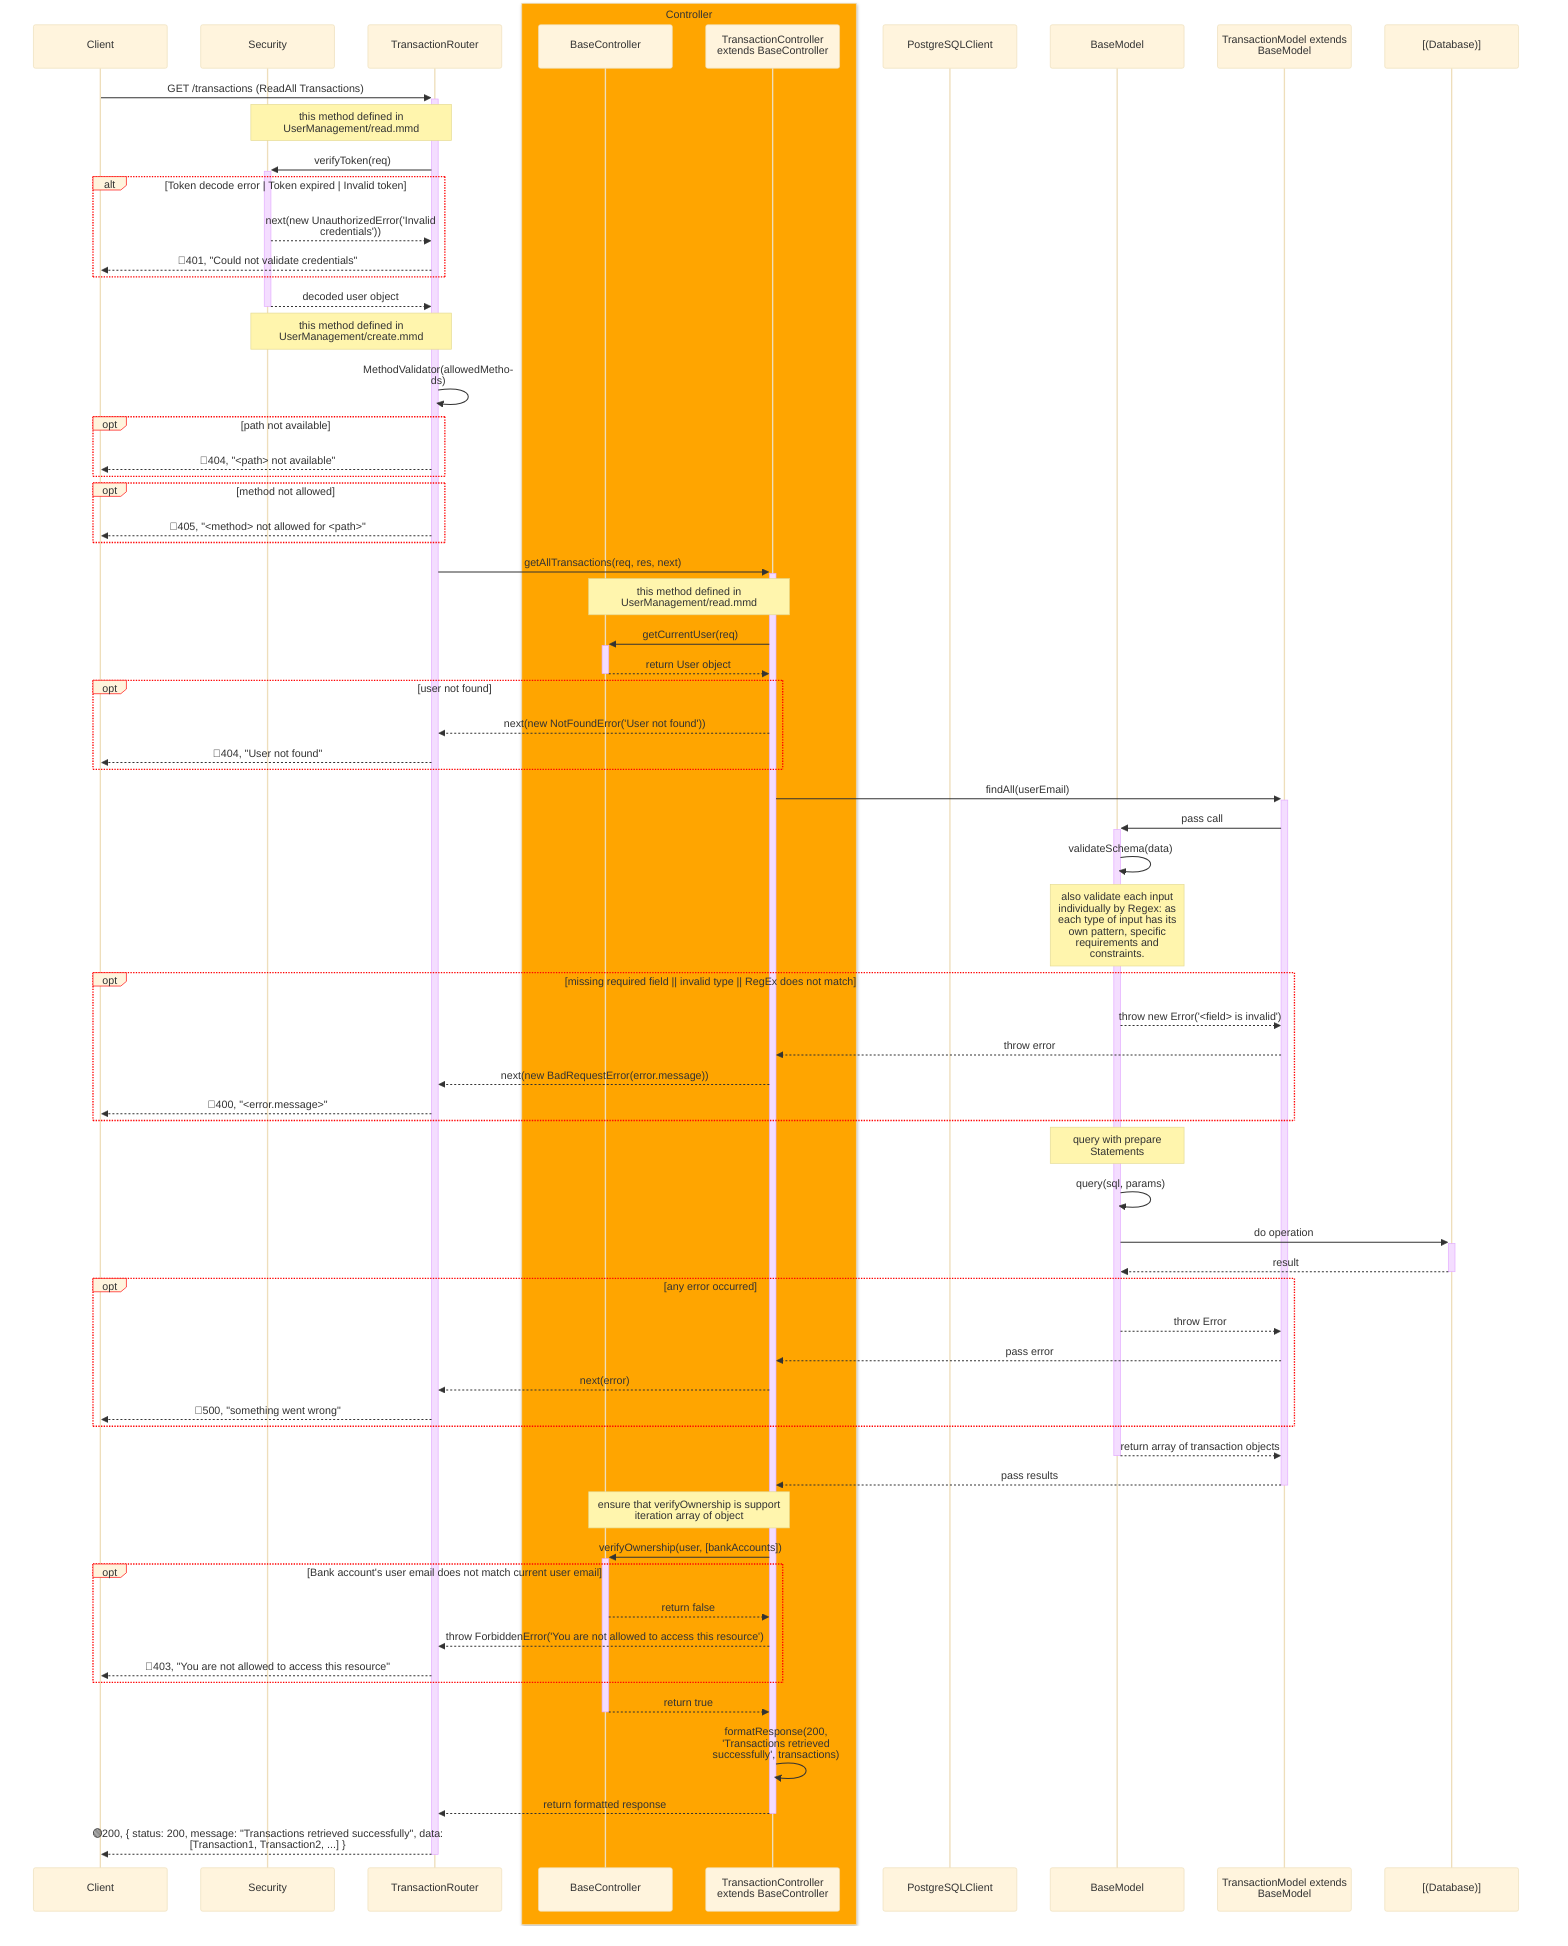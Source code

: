 %%{
    init: {
        "theme":"base",
        "themeVariables": {
            'labelBoxBorderColor': '#ff0000'
        },
        "sequence": { 
            "wrap": true, 
            "width": 200 
        } 
    }
}%%
sequenceDiagram
    participant Client
    participant Sec as Security
    participant Router as TransactionRouter
    box orange Controller
        participant BaseCont as BaseController
        participant Cont as TransactionController extends BaseController
    end
    participant PGClient as PostgreSQLClient
    participant BaseModel as BaseModel 
    participant Model as TransactionModel extends BaseModel
    participant DB as [(Database)]

    Client->>+Router: GET /transactions (ReadAll Transactions)
    Note over Sec, Router: this method defined in UserManagement/read.mmd
    Router->>+Sec: verifyToken(req)
    alt Token decode error | Token expired | Invalid token
        Sec-->>Router: next(new UnauthorizedError('Invalid credentials'))
        Router-->>Client: 🔴401, "Could not validate credentials"
    end
    Sec-->>-Router: decoded user object 

    Note over Sec, Router: this method defined in UserManagement/create.mmd
    Router->>Router: MethodValidator(allowedMethods)
    opt path not available
        Router-->>Client: 🔴404, "<path> not available"
    end
    opt method not allowed
        Router-->>Client: 🔴405, "<method> not allowed for <path>"
    end

    Router->>+Cont: getAllTransactions(req, res, next)
    Note over Cont, BaseCont: this method defined in UserManagement/read.mmd
    Cont->>+BaseCont: getCurrentUser(req)
    BaseCont-->>-Cont: return User object
    opt user not found
        Cont-->>Router: next(new NotFoundError('User not found'))
        Router-->>Client: 🔴404, "User not found"
    end

    Cont->>+Model: findAll(userEmail)
    Model->>+BaseModel: pass call

    BaseModel->>BaseModel: validateSchema(data) 
    Note over BaseModel: also validate each input individually by Regex: as each type of input has its own pattern, specific requirements and constraints.
    opt missing required field || invalid type || RegEx does not match
        BaseModel-->>Model: throw new Error('<field> is invalid')
        Model-->>Cont: throw error
        Cont-->>Router: next(new BadRequestError(error.message))
        Router-->>Client: 🔴400, "<error.message>"
    end

    Note over BaseModel: query with prepare Statements
    BaseModel->>BaseModel: query(sql, params)
    BaseModel->>+DB: do operation
    DB-->>-BaseModel: result
    opt any error occurred
        BaseModel-->>Model: throw Error
        Model-->>Cont: pass error
        Cont-->>Router: next(error)
        Router-->>Client: 🔴500, "something went wrong"
    end
    BaseModel-->>-Model: return array of transaction objects
    Model-->>-Cont: pass results

    Note over Cont, BaseCont: ensure that verifyOwnership is support iteration array of object
    Cont->>+BaseCont: verifyOwnership(user, [bankAccounts])
    opt Bank account's user email does not match current user email
        BaseCont-->>Cont: return false
        Cont-->>Router: throw ForbiddenError('You are not allowed to access this resource')
        Router-->>Client: 🔴403, "You are not allowed to access this resource"
    end
    BaseCont-->>-Cont: return true

    Cont->>Cont: formatResponse(200, 'Transactions retrieved successfully', transactions)
    Cont-->>-Router: return formatted response
    Router-->>-Client: 🟢200, { status: 200, message: "Transactions retrieved successfully", data: [Transaction1, Transaction2, ...] }